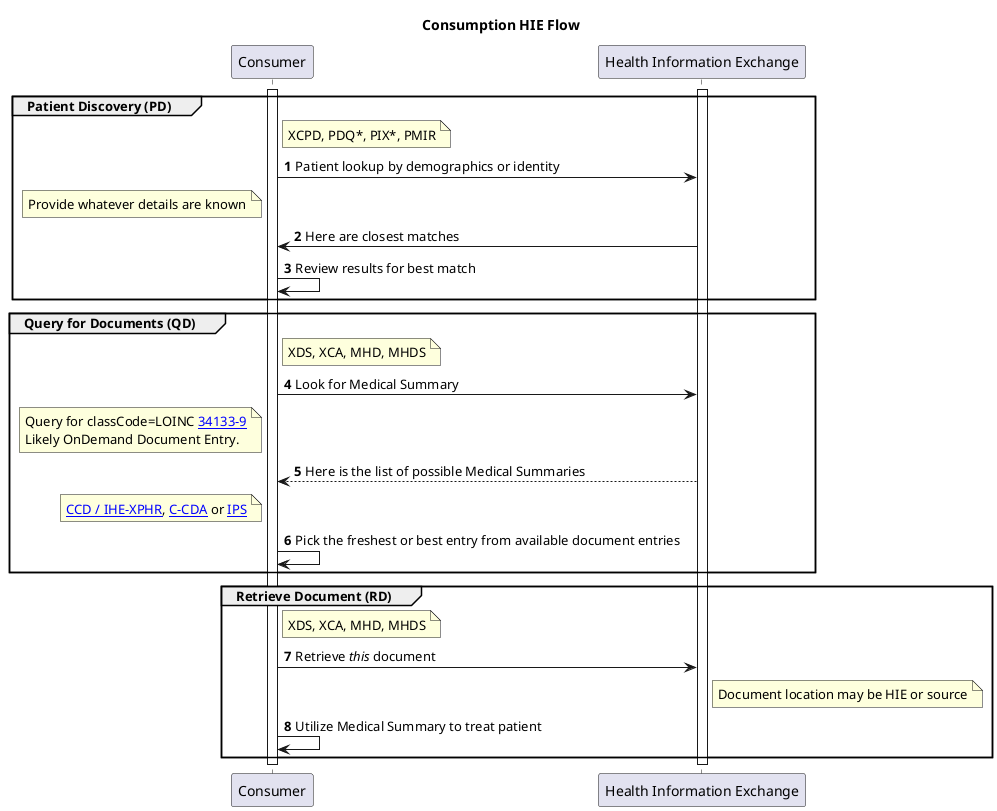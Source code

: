 @startuml
skinparam svgDimensionStyle false
title Consumption HIE Flow
participant "Consumer" as Consumer
participant "Health Information Exchange" as HIE [[https://profiles.ihe.net/ITI/HIE-Whitepaper/index.html HIE-Whitepaper]]
autonumber
activate Consumer
activate HIE

group Patient Discovery (PD)
note right of Consumer:  XCPD, PDQ*, PIX*, PMIR
Consumer -> HIE: Patient lookup by demographics or identity
Note left of Consumer: Provide whatever details are known
Consumer <- HIE: Here are closest matches
Consumer -> Consumer: Review results for best match
end group

group Query for Documents (QD)
note right of Consumer:  XDS, XCA, MHD, MHDS
Consumer -> HIE: Look for Medical Summary
Note left of Consumer: Query for classCode=LOINC [[https://loinc.org/34133-9/ 34133-9]]\nLikely OnDemand Document Entry.
Consumer <-- HIE: Here is the list of possible Medical Summaries
Note left of Consumer: [[https://www.ihe.net/uploadedFiles/Documents/PCC/IHE_PCC_TF_Vol1.pdf#nameddest=4_Exchange_of_Personal_Health_R CCD / IHE-XPHR]], [[https://www.hl7.org/ccdasearch/ C-CDA]] or [[https://hl7.org/fhir/uv/ips/ IPS]]
Consumer -> Consumer: Pick the freshest or best entry from available document entries
end group

group Retrieve Document (RD)
note right of Consumer:  XDS, XCA, MHD, MHDS
Consumer -> HIE: Retrieve //this// document
note right of HIE: Document location may be HIE or source
Consumer -> Consumer: Utilize Medical Summary to treat patient
end group

deactivate HIE
deactivate Consumer

@enduml
